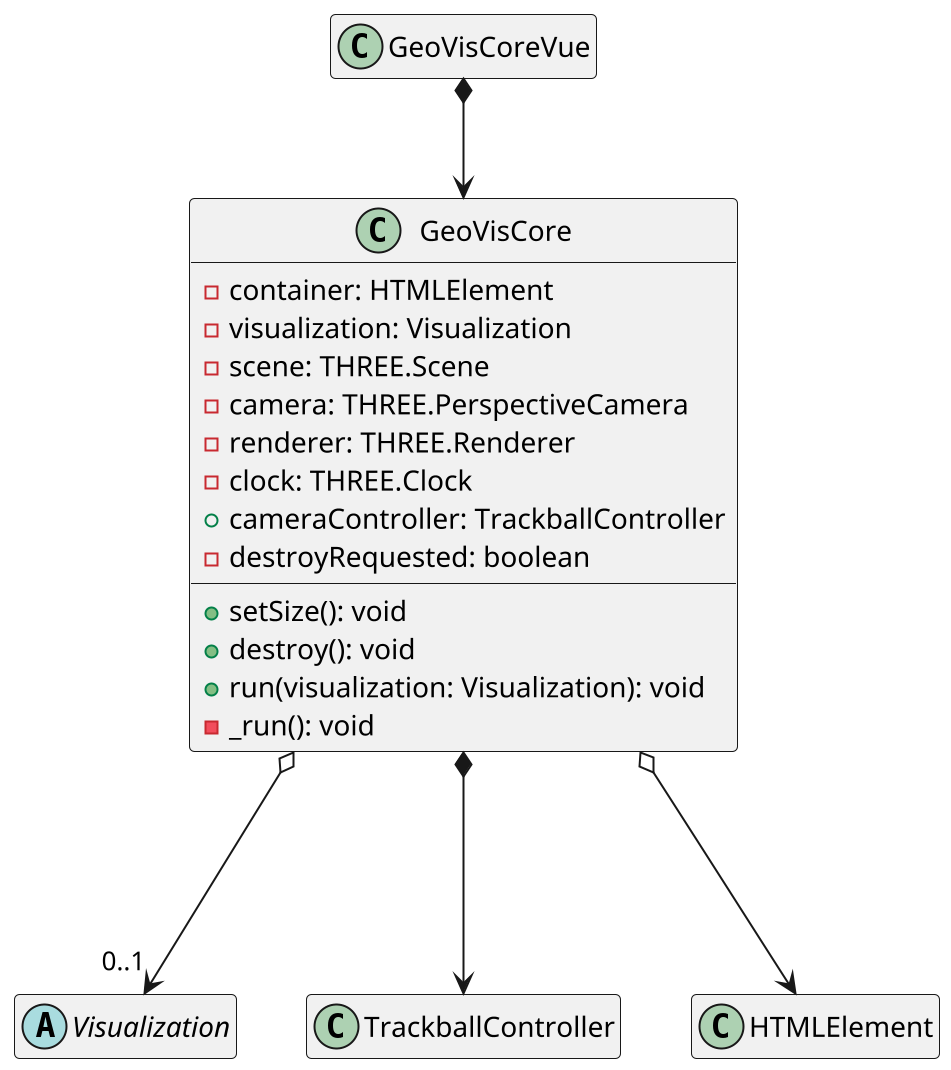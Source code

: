 @startuml
scale 2

hide empty members
class GeoVisCoreVue 

class GeoVisCore {
    -container: HTMLElement
    -visualization: Visualization
    -scene: THREE.Scene
    -camera: THREE.PerspectiveCamera
    -renderer: THREE.Renderer
    -clock: THREE.Clock
    +cameraController: TrackballController
    -destroyRequested: boolean
    
    +setSize(): void
    +destroy(): void
    +run(visualization: Visualization): void
    -_run(): void
}

GeoVisCoreVue *--> GeoVisCore

abstract class Visualization {}

GeoVisCore  o---> "0..1" Visualization
GeoVisCore  *--->  TrackballController
GeoVisCore  o--->  HTMLElement

@enduml
